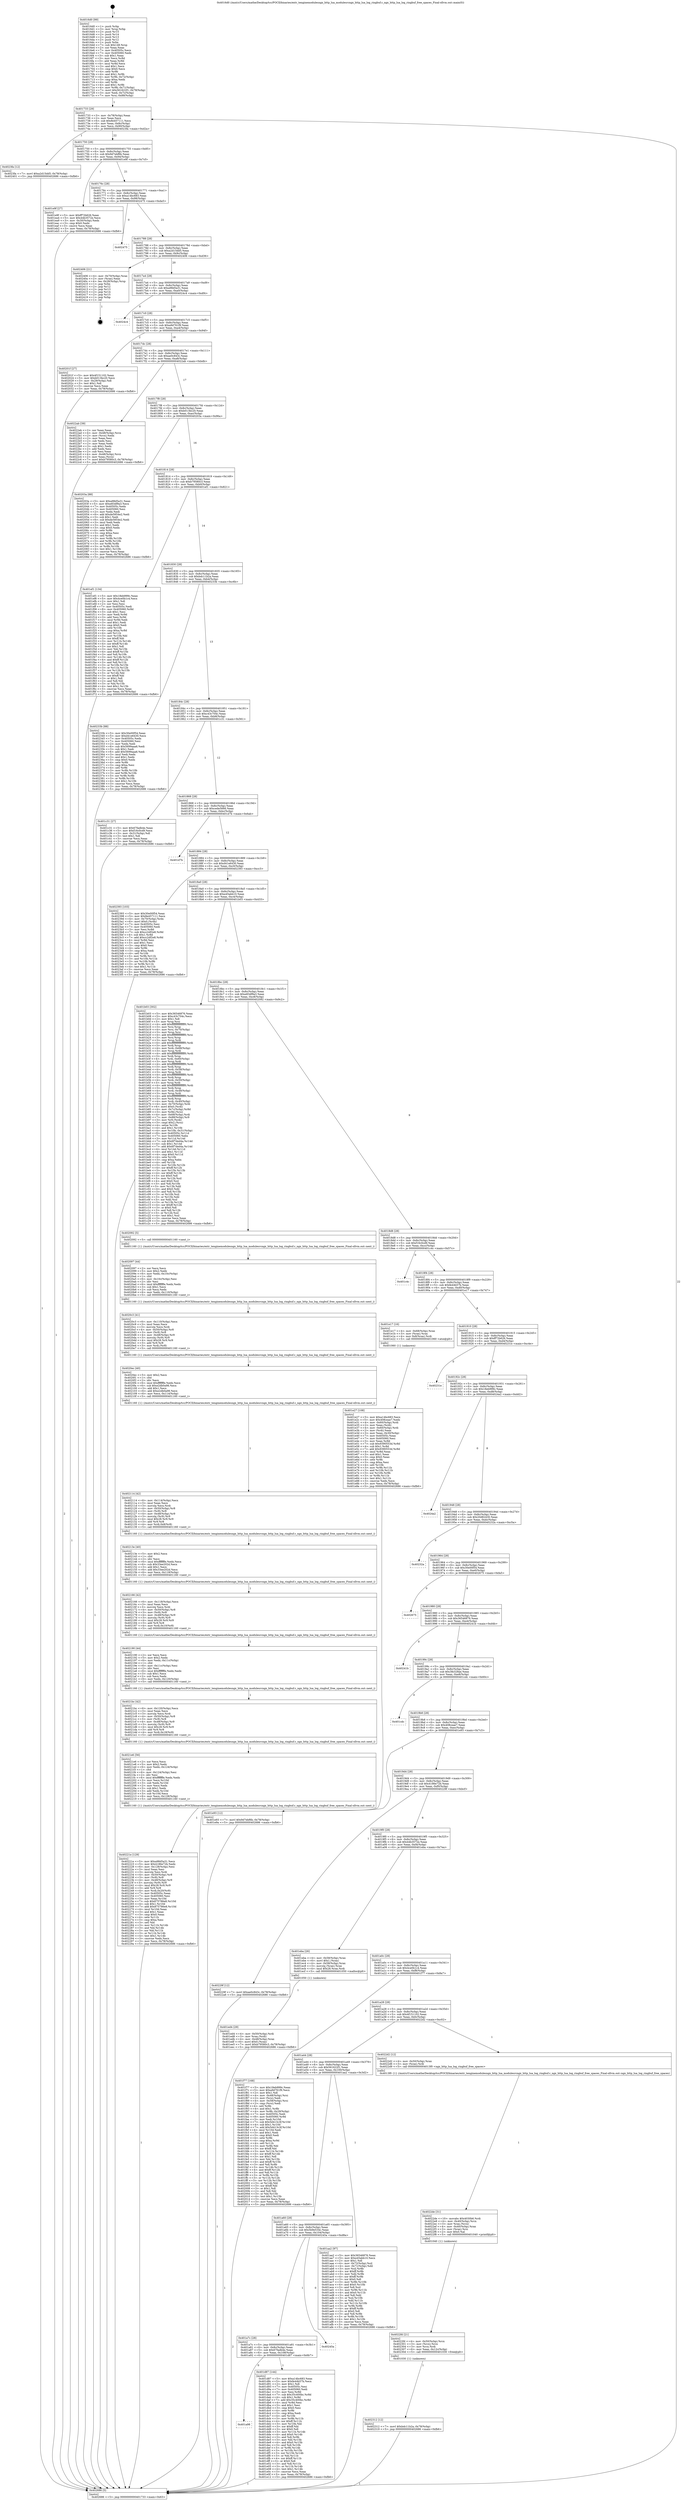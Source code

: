 digraph "0x4016d0" {
  label = "0x4016d0 (/mnt/c/Users/mathe/Desktop/tcc/POCII/binaries/extr_tenginemodulesngx_http_lua_modulesrcngx_http_lua_log_ringbuf.c_ngx_http_lua_log_ringbuf_free_spaces_Final-ollvm.out::main(0))"
  labelloc = "t"
  node[shape=record]

  Entry [label="",width=0.3,height=0.3,shape=circle,fillcolor=black,style=filled]
  "0x401733" [label="{
     0x401733 [29]\l
     | [instrs]\l
     &nbsp;&nbsp;0x401733 \<+3\>: mov -0x78(%rbp),%eax\l
     &nbsp;&nbsp;0x401736 \<+2\>: mov %eax,%ecx\l
     &nbsp;&nbsp;0x401738 \<+6\>: sub $0x8e457111,%ecx\l
     &nbsp;&nbsp;0x40173e \<+6\>: mov %eax,-0x8c(%rbp)\l
     &nbsp;&nbsp;0x401744 \<+6\>: mov %ecx,-0x90(%rbp)\l
     &nbsp;&nbsp;0x40174a \<+6\>: je 00000000004023fa \<main+0xd2a\>\l
  }"]
  "0x4023fa" [label="{
     0x4023fa [12]\l
     | [instrs]\l
     &nbsp;&nbsp;0x4023fa \<+7\>: movl $0xa2d15dd5,-0x78(%rbp)\l
     &nbsp;&nbsp;0x402401 \<+5\>: jmp 0000000000402686 \<main+0xfb6\>\l
  }"]
  "0x401750" [label="{
     0x401750 [28]\l
     | [instrs]\l
     &nbsp;&nbsp;0x401750 \<+5\>: jmp 0000000000401755 \<main+0x85\>\l
     &nbsp;&nbsp;0x401755 \<+6\>: mov -0x8c(%rbp),%eax\l
     &nbsp;&nbsp;0x40175b \<+5\>: sub $0x9d7ebf6b,%eax\l
     &nbsp;&nbsp;0x401760 \<+6\>: mov %eax,-0x94(%rbp)\l
     &nbsp;&nbsp;0x401766 \<+6\>: je 0000000000401e9f \<main+0x7cf\>\l
  }"]
  Exit [label="",width=0.3,height=0.3,shape=circle,fillcolor=black,style=filled,peripheries=2]
  "0x401e9f" [label="{
     0x401e9f [27]\l
     | [instrs]\l
     &nbsp;&nbsp;0x401e9f \<+5\>: mov $0xff72b626,%eax\l
     &nbsp;&nbsp;0x401ea4 \<+5\>: mov $0x44b3572e,%ecx\l
     &nbsp;&nbsp;0x401ea9 \<+3\>: mov -0x30(%rbp),%edx\l
     &nbsp;&nbsp;0x401eac \<+3\>: cmp $0x0,%edx\l
     &nbsp;&nbsp;0x401eaf \<+3\>: cmove %ecx,%eax\l
     &nbsp;&nbsp;0x401eb2 \<+3\>: mov %eax,-0x78(%rbp)\l
     &nbsp;&nbsp;0x401eb5 \<+5\>: jmp 0000000000402686 \<main+0xfb6\>\l
  }"]
  "0x40176c" [label="{
     0x40176c [28]\l
     | [instrs]\l
     &nbsp;&nbsp;0x40176c \<+5\>: jmp 0000000000401771 \<main+0xa1\>\l
     &nbsp;&nbsp;0x401771 \<+6\>: mov -0x8c(%rbp),%eax\l
     &nbsp;&nbsp;0x401777 \<+5\>: sub $0xa14bc683,%eax\l
     &nbsp;&nbsp;0x40177c \<+6\>: mov %eax,-0x98(%rbp)\l
     &nbsp;&nbsp;0x401782 \<+6\>: je 0000000000402475 \<main+0xda5\>\l
  }"]
  "0x402312" [label="{
     0x402312 [12]\l
     | [instrs]\l
     &nbsp;&nbsp;0x402312 \<+7\>: movl $0xbdc11b2a,-0x78(%rbp)\l
     &nbsp;&nbsp;0x402319 \<+5\>: jmp 0000000000402686 \<main+0xfb6\>\l
  }"]
  "0x402475" [label="{
     0x402475\l
  }", style=dashed]
  "0x401788" [label="{
     0x401788 [28]\l
     | [instrs]\l
     &nbsp;&nbsp;0x401788 \<+5\>: jmp 000000000040178d \<main+0xbd\>\l
     &nbsp;&nbsp;0x40178d \<+6\>: mov -0x8c(%rbp),%eax\l
     &nbsp;&nbsp;0x401793 \<+5\>: sub $0xa2d15dd5,%eax\l
     &nbsp;&nbsp;0x401798 \<+6\>: mov %eax,-0x9c(%rbp)\l
     &nbsp;&nbsp;0x40179e \<+6\>: je 0000000000402406 \<main+0xd36\>\l
  }"]
  "0x4022fd" [label="{
     0x4022fd [21]\l
     | [instrs]\l
     &nbsp;&nbsp;0x4022fd \<+4\>: mov -0x50(%rbp),%rcx\l
     &nbsp;&nbsp;0x402301 \<+3\>: mov (%rcx),%rcx\l
     &nbsp;&nbsp;0x402304 \<+3\>: mov %rcx,%rdi\l
     &nbsp;&nbsp;0x402307 \<+6\>: mov %eax,-0x12c(%rbp)\l
     &nbsp;&nbsp;0x40230d \<+5\>: call 0000000000401030 \<free@plt\>\l
     | [calls]\l
     &nbsp;&nbsp;0x401030 \{1\} (unknown)\l
  }"]
  "0x402406" [label="{
     0x402406 [21]\l
     | [instrs]\l
     &nbsp;&nbsp;0x402406 \<+4\>: mov -0x70(%rbp),%rax\l
     &nbsp;&nbsp;0x40240a \<+2\>: mov (%rax),%eax\l
     &nbsp;&nbsp;0x40240c \<+4\>: lea -0x28(%rbp),%rsp\l
     &nbsp;&nbsp;0x402410 \<+1\>: pop %rbx\l
     &nbsp;&nbsp;0x402411 \<+2\>: pop %r12\l
     &nbsp;&nbsp;0x402413 \<+2\>: pop %r13\l
     &nbsp;&nbsp;0x402415 \<+2\>: pop %r14\l
     &nbsp;&nbsp;0x402417 \<+2\>: pop %r15\l
     &nbsp;&nbsp;0x402419 \<+1\>: pop %rbp\l
     &nbsp;&nbsp;0x40241a \<+1\>: ret\l
  }"]
  "0x4017a4" [label="{
     0x4017a4 [28]\l
     | [instrs]\l
     &nbsp;&nbsp;0x4017a4 \<+5\>: jmp 00000000004017a9 \<main+0xd9\>\l
     &nbsp;&nbsp;0x4017a9 \<+6\>: mov -0x8c(%rbp),%eax\l
     &nbsp;&nbsp;0x4017af \<+5\>: sub $0xa98d5a31,%eax\l
     &nbsp;&nbsp;0x4017b4 \<+6\>: mov %eax,-0xa0(%rbp)\l
     &nbsp;&nbsp;0x4017ba \<+6\>: je 00000000004024c4 \<main+0xdf4\>\l
  }"]
  "0x4022de" [label="{
     0x4022de [31]\l
     | [instrs]\l
     &nbsp;&nbsp;0x4022de \<+10\>: movabs $0x4030b6,%rdi\l
     &nbsp;&nbsp;0x4022e8 \<+4\>: mov -0x40(%rbp),%rcx\l
     &nbsp;&nbsp;0x4022ec \<+3\>: mov %rax,(%rcx)\l
     &nbsp;&nbsp;0x4022ef \<+4\>: mov -0x40(%rbp),%rax\l
     &nbsp;&nbsp;0x4022f3 \<+3\>: mov (%rax),%rsi\l
     &nbsp;&nbsp;0x4022f6 \<+2\>: mov $0x0,%al\l
     &nbsp;&nbsp;0x4022f8 \<+5\>: call 0000000000401040 \<printf@plt\>\l
     | [calls]\l
     &nbsp;&nbsp;0x401040 \{1\} (unknown)\l
  }"]
  "0x4024c4" [label="{
     0x4024c4\l
  }", style=dashed]
  "0x4017c0" [label="{
     0x4017c0 [28]\l
     | [instrs]\l
     &nbsp;&nbsp;0x4017c0 \<+5\>: jmp 00000000004017c5 \<main+0xf5\>\l
     &nbsp;&nbsp;0x4017c5 \<+6\>: mov -0x8c(%rbp),%eax\l
     &nbsp;&nbsp;0x4017cb \<+5\>: sub $0xa9d761f9,%eax\l
     &nbsp;&nbsp;0x4017d0 \<+6\>: mov %eax,-0xa4(%rbp)\l
     &nbsp;&nbsp;0x4017d6 \<+6\>: je 000000000040201f \<main+0x94f\>\l
  }"]
  "0x40221e" [label="{
     0x40221e [129]\l
     | [instrs]\l
     &nbsp;&nbsp;0x40221e \<+5\>: mov $0xa98d5a31,%ecx\l
     &nbsp;&nbsp;0x402223 \<+5\>: mov $0x4186e72b,%edx\l
     &nbsp;&nbsp;0x402228 \<+6\>: mov -0x128(%rbp),%esi\l
     &nbsp;&nbsp;0x40222e \<+3\>: imul %eax,%esi\l
     &nbsp;&nbsp;0x402231 \<+3\>: movslq %esi,%rdi\l
     &nbsp;&nbsp;0x402234 \<+4\>: mov -0x50(%rbp),%r8\l
     &nbsp;&nbsp;0x402238 \<+3\>: mov (%r8),%r8\l
     &nbsp;&nbsp;0x40223b \<+4\>: mov -0x48(%rbp),%r9\l
     &nbsp;&nbsp;0x40223f \<+3\>: movslq (%r9),%r9\l
     &nbsp;&nbsp;0x402242 \<+4\>: imul $0x28,%r9,%r9\l
     &nbsp;&nbsp;0x402246 \<+3\>: add %r9,%r8\l
     &nbsp;&nbsp;0x402249 \<+4\>: mov %rdi,0x20(%r8)\l
     &nbsp;&nbsp;0x40224d \<+7\>: mov 0x40505c,%eax\l
     &nbsp;&nbsp;0x402254 \<+7\>: mov 0x405060,%esi\l
     &nbsp;&nbsp;0x40225b \<+3\>: mov %eax,%r10d\l
     &nbsp;&nbsp;0x40225e \<+7\>: sub $0x875786e8,%r10d\l
     &nbsp;&nbsp;0x402265 \<+4\>: sub $0x1,%r10d\l
     &nbsp;&nbsp;0x402269 \<+7\>: add $0x875786e8,%r10d\l
     &nbsp;&nbsp;0x402270 \<+4\>: imul %r10d,%eax\l
     &nbsp;&nbsp;0x402274 \<+3\>: and $0x1,%eax\l
     &nbsp;&nbsp;0x402277 \<+3\>: cmp $0x0,%eax\l
     &nbsp;&nbsp;0x40227a \<+4\>: sete %r11b\l
     &nbsp;&nbsp;0x40227e \<+3\>: cmp $0xa,%esi\l
     &nbsp;&nbsp;0x402281 \<+3\>: setl %bl\l
     &nbsp;&nbsp;0x402284 \<+3\>: mov %r11b,%r14b\l
     &nbsp;&nbsp;0x402287 \<+3\>: and %bl,%r14b\l
     &nbsp;&nbsp;0x40228a \<+3\>: xor %bl,%r11b\l
     &nbsp;&nbsp;0x40228d \<+3\>: or %r11b,%r14b\l
     &nbsp;&nbsp;0x402290 \<+4\>: test $0x1,%r14b\l
     &nbsp;&nbsp;0x402294 \<+3\>: cmovne %edx,%ecx\l
     &nbsp;&nbsp;0x402297 \<+3\>: mov %ecx,-0x78(%rbp)\l
     &nbsp;&nbsp;0x40229a \<+5\>: jmp 0000000000402686 \<main+0xfb6\>\l
  }"]
  "0x40201f" [label="{
     0x40201f [27]\l
     | [instrs]\l
     &nbsp;&nbsp;0x40201f \<+5\>: mov $0x4f151102,%eax\l
     &nbsp;&nbsp;0x402024 \<+5\>: mov $0xb013bc20,%ecx\l
     &nbsp;&nbsp;0x402029 \<+3\>: mov -0x29(%rbp),%dl\l
     &nbsp;&nbsp;0x40202c \<+3\>: test $0x1,%dl\l
     &nbsp;&nbsp;0x40202f \<+3\>: cmovne %ecx,%eax\l
     &nbsp;&nbsp;0x402032 \<+3\>: mov %eax,-0x78(%rbp)\l
     &nbsp;&nbsp;0x402035 \<+5\>: jmp 0000000000402686 \<main+0xfb6\>\l
  }"]
  "0x4017dc" [label="{
     0x4017dc [28]\l
     | [instrs]\l
     &nbsp;&nbsp;0x4017dc \<+5\>: jmp 00000000004017e1 \<main+0x111\>\l
     &nbsp;&nbsp;0x4017e1 \<+6\>: mov -0x8c(%rbp),%eax\l
     &nbsp;&nbsp;0x4017e7 \<+5\>: sub $0xae0c843c,%eax\l
     &nbsp;&nbsp;0x4017ec \<+6\>: mov %eax,-0xa8(%rbp)\l
     &nbsp;&nbsp;0x4017f2 \<+6\>: je 00000000004022ab \<main+0xbdb\>\l
  }"]
  "0x4021e6" [label="{
     0x4021e6 [56]\l
     | [instrs]\l
     &nbsp;&nbsp;0x4021e6 \<+2\>: xor %ecx,%ecx\l
     &nbsp;&nbsp;0x4021e8 \<+5\>: mov $0x2,%edx\l
     &nbsp;&nbsp;0x4021ed \<+6\>: mov %edx,-0x124(%rbp)\l
     &nbsp;&nbsp;0x4021f3 \<+1\>: cltd\l
     &nbsp;&nbsp;0x4021f4 \<+6\>: mov -0x124(%rbp),%esi\l
     &nbsp;&nbsp;0x4021fa \<+2\>: idiv %esi\l
     &nbsp;&nbsp;0x4021fc \<+6\>: imul $0xfffffffe,%edx,%edx\l
     &nbsp;&nbsp;0x402202 \<+3\>: mov %ecx,%r10d\l
     &nbsp;&nbsp;0x402205 \<+3\>: sub %edx,%r10d\l
     &nbsp;&nbsp;0x402208 \<+2\>: mov %ecx,%edx\l
     &nbsp;&nbsp;0x40220a \<+3\>: sub $0x1,%edx\l
     &nbsp;&nbsp;0x40220d \<+3\>: add %edx,%r10d\l
     &nbsp;&nbsp;0x402210 \<+3\>: sub %r10d,%ecx\l
     &nbsp;&nbsp;0x402213 \<+6\>: mov %ecx,-0x128(%rbp)\l
     &nbsp;&nbsp;0x402219 \<+5\>: call 0000000000401160 \<next_i\>\l
     | [calls]\l
     &nbsp;&nbsp;0x401160 \{1\} (/mnt/c/Users/mathe/Desktop/tcc/POCII/binaries/extr_tenginemodulesngx_http_lua_modulesrcngx_http_lua_log_ringbuf.c_ngx_http_lua_log_ringbuf_free_spaces_Final-ollvm.out::next_i)\l
  }"]
  "0x4022ab" [label="{
     0x4022ab [39]\l
     | [instrs]\l
     &nbsp;&nbsp;0x4022ab \<+2\>: xor %eax,%eax\l
     &nbsp;&nbsp;0x4022ad \<+4\>: mov -0x48(%rbp),%rcx\l
     &nbsp;&nbsp;0x4022b1 \<+2\>: mov (%rcx),%edx\l
     &nbsp;&nbsp;0x4022b3 \<+2\>: mov %eax,%esi\l
     &nbsp;&nbsp;0x4022b5 \<+2\>: sub %edx,%esi\l
     &nbsp;&nbsp;0x4022b7 \<+2\>: mov %eax,%edx\l
     &nbsp;&nbsp;0x4022b9 \<+3\>: sub $0x1,%edx\l
     &nbsp;&nbsp;0x4022bc \<+2\>: add %edx,%esi\l
     &nbsp;&nbsp;0x4022be \<+2\>: sub %esi,%eax\l
     &nbsp;&nbsp;0x4022c0 \<+4\>: mov -0x48(%rbp),%rcx\l
     &nbsp;&nbsp;0x4022c4 \<+2\>: mov %eax,(%rcx)\l
     &nbsp;&nbsp;0x4022c6 \<+7\>: movl $0xb79580c3,-0x78(%rbp)\l
     &nbsp;&nbsp;0x4022cd \<+5\>: jmp 0000000000402686 \<main+0xfb6\>\l
  }"]
  "0x4017f8" [label="{
     0x4017f8 [28]\l
     | [instrs]\l
     &nbsp;&nbsp;0x4017f8 \<+5\>: jmp 00000000004017fd \<main+0x12d\>\l
     &nbsp;&nbsp;0x4017fd \<+6\>: mov -0x8c(%rbp),%eax\l
     &nbsp;&nbsp;0x401803 \<+5\>: sub $0xb013bc20,%eax\l
     &nbsp;&nbsp;0x401808 \<+6\>: mov %eax,-0xac(%rbp)\l
     &nbsp;&nbsp;0x40180e \<+6\>: je 000000000040203a \<main+0x96a\>\l
  }"]
  "0x4021bc" [label="{
     0x4021bc [42]\l
     | [instrs]\l
     &nbsp;&nbsp;0x4021bc \<+6\>: mov -0x120(%rbp),%ecx\l
     &nbsp;&nbsp;0x4021c2 \<+3\>: imul %eax,%ecx\l
     &nbsp;&nbsp;0x4021c5 \<+3\>: movslq %ecx,%rdi\l
     &nbsp;&nbsp;0x4021c8 \<+4\>: mov -0x50(%rbp),%r8\l
     &nbsp;&nbsp;0x4021cc \<+3\>: mov (%r8),%r8\l
     &nbsp;&nbsp;0x4021cf \<+4\>: mov -0x48(%rbp),%r9\l
     &nbsp;&nbsp;0x4021d3 \<+3\>: movslq (%r9),%r9\l
     &nbsp;&nbsp;0x4021d6 \<+4\>: imul $0x28,%r9,%r9\l
     &nbsp;&nbsp;0x4021da \<+3\>: add %r9,%r8\l
     &nbsp;&nbsp;0x4021dd \<+4\>: mov %rdi,0x18(%r8)\l
     &nbsp;&nbsp;0x4021e1 \<+5\>: call 0000000000401160 \<next_i\>\l
     | [calls]\l
     &nbsp;&nbsp;0x401160 \{1\} (/mnt/c/Users/mathe/Desktop/tcc/POCII/binaries/extr_tenginemodulesngx_http_lua_modulesrcngx_http_lua_log_ringbuf.c_ngx_http_lua_log_ringbuf_free_spaces_Final-ollvm.out::next_i)\l
  }"]
  "0x40203a" [label="{
     0x40203a [88]\l
     | [instrs]\l
     &nbsp;&nbsp;0x40203a \<+5\>: mov $0xa98d5a31,%eax\l
     &nbsp;&nbsp;0x40203f \<+5\>: mov $0xe83df9a3,%ecx\l
     &nbsp;&nbsp;0x402044 \<+7\>: mov 0x40505c,%edx\l
     &nbsp;&nbsp;0x40204b \<+7\>: mov 0x405060,%esi\l
     &nbsp;&nbsp;0x402052 \<+2\>: mov %edx,%edi\l
     &nbsp;&nbsp;0x402054 \<+6\>: add $0xde5854e2,%edi\l
     &nbsp;&nbsp;0x40205a \<+3\>: sub $0x1,%edi\l
     &nbsp;&nbsp;0x40205d \<+6\>: sub $0xde5854e2,%edi\l
     &nbsp;&nbsp;0x402063 \<+3\>: imul %edi,%edx\l
     &nbsp;&nbsp;0x402066 \<+3\>: and $0x1,%edx\l
     &nbsp;&nbsp;0x402069 \<+3\>: cmp $0x0,%edx\l
     &nbsp;&nbsp;0x40206c \<+4\>: sete %r8b\l
     &nbsp;&nbsp;0x402070 \<+3\>: cmp $0xa,%esi\l
     &nbsp;&nbsp;0x402073 \<+4\>: setl %r9b\l
     &nbsp;&nbsp;0x402077 \<+3\>: mov %r8b,%r10b\l
     &nbsp;&nbsp;0x40207a \<+3\>: and %r9b,%r10b\l
     &nbsp;&nbsp;0x40207d \<+3\>: xor %r9b,%r8b\l
     &nbsp;&nbsp;0x402080 \<+3\>: or %r8b,%r10b\l
     &nbsp;&nbsp;0x402083 \<+4\>: test $0x1,%r10b\l
     &nbsp;&nbsp;0x402087 \<+3\>: cmovne %ecx,%eax\l
     &nbsp;&nbsp;0x40208a \<+3\>: mov %eax,-0x78(%rbp)\l
     &nbsp;&nbsp;0x40208d \<+5\>: jmp 0000000000402686 \<main+0xfb6\>\l
  }"]
  "0x401814" [label="{
     0x401814 [28]\l
     | [instrs]\l
     &nbsp;&nbsp;0x401814 \<+5\>: jmp 0000000000401819 \<main+0x149\>\l
     &nbsp;&nbsp;0x401819 \<+6\>: mov -0x8c(%rbp),%eax\l
     &nbsp;&nbsp;0x40181f \<+5\>: sub $0xb79580c3,%eax\l
     &nbsp;&nbsp;0x401824 \<+6\>: mov %eax,-0xb0(%rbp)\l
     &nbsp;&nbsp;0x40182a \<+6\>: je 0000000000401ef1 \<main+0x821\>\l
  }"]
  "0x402190" [label="{
     0x402190 [44]\l
     | [instrs]\l
     &nbsp;&nbsp;0x402190 \<+2\>: xor %ecx,%ecx\l
     &nbsp;&nbsp;0x402192 \<+5\>: mov $0x2,%edx\l
     &nbsp;&nbsp;0x402197 \<+6\>: mov %edx,-0x11c(%rbp)\l
     &nbsp;&nbsp;0x40219d \<+1\>: cltd\l
     &nbsp;&nbsp;0x40219e \<+6\>: mov -0x11c(%rbp),%esi\l
     &nbsp;&nbsp;0x4021a4 \<+2\>: idiv %esi\l
     &nbsp;&nbsp;0x4021a6 \<+6\>: imul $0xfffffffe,%edx,%edx\l
     &nbsp;&nbsp;0x4021ac \<+3\>: sub $0x1,%ecx\l
     &nbsp;&nbsp;0x4021af \<+2\>: sub %ecx,%edx\l
     &nbsp;&nbsp;0x4021b1 \<+6\>: mov %edx,-0x120(%rbp)\l
     &nbsp;&nbsp;0x4021b7 \<+5\>: call 0000000000401160 \<next_i\>\l
     | [calls]\l
     &nbsp;&nbsp;0x401160 \{1\} (/mnt/c/Users/mathe/Desktop/tcc/POCII/binaries/extr_tenginemodulesngx_http_lua_modulesrcngx_http_lua_log_ringbuf.c_ngx_http_lua_log_ringbuf_free_spaces_Final-ollvm.out::next_i)\l
  }"]
  "0x401ef1" [label="{
     0x401ef1 [134]\l
     | [instrs]\l
     &nbsp;&nbsp;0x401ef1 \<+5\>: mov $0x18eb999c,%eax\l
     &nbsp;&nbsp;0x401ef6 \<+5\>: mov $0x4ce0b1c4,%ecx\l
     &nbsp;&nbsp;0x401efb \<+2\>: mov $0x1,%dl\l
     &nbsp;&nbsp;0x401efd \<+2\>: xor %esi,%esi\l
     &nbsp;&nbsp;0x401eff \<+7\>: mov 0x40505c,%edi\l
     &nbsp;&nbsp;0x401f06 \<+8\>: mov 0x405060,%r8d\l
     &nbsp;&nbsp;0x401f0e \<+3\>: sub $0x1,%esi\l
     &nbsp;&nbsp;0x401f11 \<+3\>: mov %edi,%r9d\l
     &nbsp;&nbsp;0x401f14 \<+3\>: add %esi,%r9d\l
     &nbsp;&nbsp;0x401f17 \<+4\>: imul %r9d,%edi\l
     &nbsp;&nbsp;0x401f1b \<+3\>: and $0x1,%edi\l
     &nbsp;&nbsp;0x401f1e \<+3\>: cmp $0x0,%edi\l
     &nbsp;&nbsp;0x401f21 \<+4\>: sete %r10b\l
     &nbsp;&nbsp;0x401f25 \<+4\>: cmp $0xa,%r8d\l
     &nbsp;&nbsp;0x401f29 \<+4\>: setl %r11b\l
     &nbsp;&nbsp;0x401f2d \<+3\>: mov %r10b,%bl\l
     &nbsp;&nbsp;0x401f30 \<+3\>: xor $0xff,%bl\l
     &nbsp;&nbsp;0x401f33 \<+3\>: mov %r11b,%r14b\l
     &nbsp;&nbsp;0x401f36 \<+4\>: xor $0xff,%r14b\l
     &nbsp;&nbsp;0x401f3a \<+3\>: xor $0x1,%dl\l
     &nbsp;&nbsp;0x401f3d \<+3\>: mov %bl,%r15b\l
     &nbsp;&nbsp;0x401f40 \<+4\>: and $0xff,%r15b\l
     &nbsp;&nbsp;0x401f44 \<+3\>: and %dl,%r10b\l
     &nbsp;&nbsp;0x401f47 \<+3\>: mov %r14b,%r12b\l
     &nbsp;&nbsp;0x401f4a \<+4\>: and $0xff,%r12b\l
     &nbsp;&nbsp;0x401f4e \<+3\>: and %dl,%r11b\l
     &nbsp;&nbsp;0x401f51 \<+3\>: or %r10b,%r15b\l
     &nbsp;&nbsp;0x401f54 \<+3\>: or %r11b,%r12b\l
     &nbsp;&nbsp;0x401f57 \<+3\>: xor %r12b,%r15b\l
     &nbsp;&nbsp;0x401f5a \<+3\>: or %r14b,%bl\l
     &nbsp;&nbsp;0x401f5d \<+3\>: xor $0xff,%bl\l
     &nbsp;&nbsp;0x401f60 \<+3\>: or $0x1,%dl\l
     &nbsp;&nbsp;0x401f63 \<+2\>: and %dl,%bl\l
     &nbsp;&nbsp;0x401f65 \<+3\>: or %bl,%r15b\l
     &nbsp;&nbsp;0x401f68 \<+4\>: test $0x1,%r15b\l
     &nbsp;&nbsp;0x401f6c \<+3\>: cmovne %ecx,%eax\l
     &nbsp;&nbsp;0x401f6f \<+3\>: mov %eax,-0x78(%rbp)\l
     &nbsp;&nbsp;0x401f72 \<+5\>: jmp 0000000000402686 \<main+0xfb6\>\l
  }"]
  "0x401830" [label="{
     0x401830 [28]\l
     | [instrs]\l
     &nbsp;&nbsp;0x401830 \<+5\>: jmp 0000000000401835 \<main+0x165\>\l
     &nbsp;&nbsp;0x401835 \<+6\>: mov -0x8c(%rbp),%eax\l
     &nbsp;&nbsp;0x40183b \<+5\>: sub $0xbdc11b2a,%eax\l
     &nbsp;&nbsp;0x401840 \<+6\>: mov %eax,-0xb4(%rbp)\l
     &nbsp;&nbsp;0x401846 \<+6\>: je 000000000040233b \<main+0xc6b\>\l
  }"]
  "0x402166" [label="{
     0x402166 [42]\l
     | [instrs]\l
     &nbsp;&nbsp;0x402166 \<+6\>: mov -0x118(%rbp),%ecx\l
     &nbsp;&nbsp;0x40216c \<+3\>: imul %eax,%ecx\l
     &nbsp;&nbsp;0x40216f \<+3\>: movslq %ecx,%rdi\l
     &nbsp;&nbsp;0x402172 \<+4\>: mov -0x50(%rbp),%r8\l
     &nbsp;&nbsp;0x402176 \<+3\>: mov (%r8),%r8\l
     &nbsp;&nbsp;0x402179 \<+4\>: mov -0x48(%rbp),%r9\l
     &nbsp;&nbsp;0x40217d \<+3\>: movslq (%r9),%r9\l
     &nbsp;&nbsp;0x402180 \<+4\>: imul $0x28,%r9,%r9\l
     &nbsp;&nbsp;0x402184 \<+3\>: add %r9,%r8\l
     &nbsp;&nbsp;0x402187 \<+4\>: mov %rdi,0x10(%r8)\l
     &nbsp;&nbsp;0x40218b \<+5\>: call 0000000000401160 \<next_i\>\l
     | [calls]\l
     &nbsp;&nbsp;0x401160 \{1\} (/mnt/c/Users/mathe/Desktop/tcc/POCII/binaries/extr_tenginemodulesngx_http_lua_modulesrcngx_http_lua_log_ringbuf.c_ngx_http_lua_log_ringbuf_free_spaces_Final-ollvm.out::next_i)\l
  }"]
  "0x40233b" [label="{
     0x40233b [88]\l
     | [instrs]\l
     &nbsp;&nbsp;0x40233b \<+5\>: mov $0x30e00f54,%eax\l
     &nbsp;&nbsp;0x402340 \<+5\>: mov $0xd41e6430,%ecx\l
     &nbsp;&nbsp;0x402345 \<+7\>: mov 0x40505c,%edx\l
     &nbsp;&nbsp;0x40234c \<+7\>: mov 0x405060,%esi\l
     &nbsp;&nbsp;0x402353 \<+2\>: mov %edx,%edi\l
     &nbsp;&nbsp;0x402355 \<+6\>: sub $0x5699aaa6,%edi\l
     &nbsp;&nbsp;0x40235b \<+3\>: sub $0x1,%edi\l
     &nbsp;&nbsp;0x40235e \<+6\>: add $0x5699aaa6,%edi\l
     &nbsp;&nbsp;0x402364 \<+3\>: imul %edi,%edx\l
     &nbsp;&nbsp;0x402367 \<+3\>: and $0x1,%edx\l
     &nbsp;&nbsp;0x40236a \<+3\>: cmp $0x0,%edx\l
     &nbsp;&nbsp;0x40236d \<+4\>: sete %r8b\l
     &nbsp;&nbsp;0x402371 \<+3\>: cmp $0xa,%esi\l
     &nbsp;&nbsp;0x402374 \<+4\>: setl %r9b\l
     &nbsp;&nbsp;0x402378 \<+3\>: mov %r8b,%r10b\l
     &nbsp;&nbsp;0x40237b \<+3\>: and %r9b,%r10b\l
     &nbsp;&nbsp;0x40237e \<+3\>: xor %r9b,%r8b\l
     &nbsp;&nbsp;0x402381 \<+3\>: or %r8b,%r10b\l
     &nbsp;&nbsp;0x402384 \<+4\>: test $0x1,%r10b\l
     &nbsp;&nbsp;0x402388 \<+3\>: cmovne %ecx,%eax\l
     &nbsp;&nbsp;0x40238b \<+3\>: mov %eax,-0x78(%rbp)\l
     &nbsp;&nbsp;0x40238e \<+5\>: jmp 0000000000402686 \<main+0xfb6\>\l
  }"]
  "0x40184c" [label="{
     0x40184c [28]\l
     | [instrs]\l
     &nbsp;&nbsp;0x40184c \<+5\>: jmp 0000000000401851 \<main+0x181\>\l
     &nbsp;&nbsp;0x401851 \<+6\>: mov -0x8c(%rbp),%eax\l
     &nbsp;&nbsp;0x401857 \<+5\>: sub $0xc43c704c,%eax\l
     &nbsp;&nbsp;0x40185c \<+6\>: mov %eax,-0xb8(%rbp)\l
     &nbsp;&nbsp;0x401862 \<+6\>: je 0000000000401c31 \<main+0x561\>\l
  }"]
  "0x40213e" [label="{
     0x40213e [40]\l
     | [instrs]\l
     &nbsp;&nbsp;0x40213e \<+5\>: mov $0x2,%ecx\l
     &nbsp;&nbsp;0x402143 \<+1\>: cltd\l
     &nbsp;&nbsp;0x402144 \<+2\>: idiv %ecx\l
     &nbsp;&nbsp;0x402146 \<+6\>: imul $0xfffffffe,%edx,%ecx\l
     &nbsp;&nbsp;0x40214c \<+6\>: sub $0x33ee202d,%ecx\l
     &nbsp;&nbsp;0x402152 \<+3\>: add $0x1,%ecx\l
     &nbsp;&nbsp;0x402155 \<+6\>: add $0x33ee202d,%ecx\l
     &nbsp;&nbsp;0x40215b \<+6\>: mov %ecx,-0x118(%rbp)\l
     &nbsp;&nbsp;0x402161 \<+5\>: call 0000000000401160 \<next_i\>\l
     | [calls]\l
     &nbsp;&nbsp;0x401160 \{1\} (/mnt/c/Users/mathe/Desktop/tcc/POCII/binaries/extr_tenginemodulesngx_http_lua_modulesrcngx_http_lua_log_ringbuf.c_ngx_http_lua_log_ringbuf_free_spaces_Final-ollvm.out::next_i)\l
  }"]
  "0x401c31" [label="{
     0x401c31 [27]\l
     | [instrs]\l
     &nbsp;&nbsp;0x401c31 \<+5\>: mov $0x67fadb4e,%eax\l
     &nbsp;&nbsp;0x401c36 \<+5\>: mov $0xf16c0cd9,%ecx\l
     &nbsp;&nbsp;0x401c3b \<+3\>: mov -0x31(%rbp),%dl\l
     &nbsp;&nbsp;0x401c3e \<+3\>: test $0x1,%dl\l
     &nbsp;&nbsp;0x401c41 \<+3\>: cmovne %ecx,%eax\l
     &nbsp;&nbsp;0x401c44 \<+3\>: mov %eax,-0x78(%rbp)\l
     &nbsp;&nbsp;0x401c47 \<+5\>: jmp 0000000000402686 \<main+0xfb6\>\l
  }"]
  "0x401868" [label="{
     0x401868 [28]\l
     | [instrs]\l
     &nbsp;&nbsp;0x401868 \<+5\>: jmp 000000000040186d \<main+0x19d\>\l
     &nbsp;&nbsp;0x40186d \<+6\>: mov -0x8c(%rbp),%eax\l
     &nbsp;&nbsp;0x401873 \<+5\>: sub $0xcede5666,%eax\l
     &nbsp;&nbsp;0x401878 \<+6\>: mov %eax,-0xbc(%rbp)\l
     &nbsp;&nbsp;0x40187e \<+6\>: je 0000000000401d7b \<main+0x6ab\>\l
  }"]
  "0x402114" [label="{
     0x402114 [42]\l
     | [instrs]\l
     &nbsp;&nbsp;0x402114 \<+6\>: mov -0x114(%rbp),%ecx\l
     &nbsp;&nbsp;0x40211a \<+3\>: imul %eax,%ecx\l
     &nbsp;&nbsp;0x40211d \<+3\>: movslq %ecx,%rdi\l
     &nbsp;&nbsp;0x402120 \<+4\>: mov -0x50(%rbp),%r8\l
     &nbsp;&nbsp;0x402124 \<+3\>: mov (%r8),%r8\l
     &nbsp;&nbsp;0x402127 \<+4\>: mov -0x48(%rbp),%r9\l
     &nbsp;&nbsp;0x40212b \<+3\>: movslq (%r9),%r9\l
     &nbsp;&nbsp;0x40212e \<+4\>: imul $0x28,%r9,%r9\l
     &nbsp;&nbsp;0x402132 \<+3\>: add %r9,%r8\l
     &nbsp;&nbsp;0x402135 \<+4\>: mov %rdi,0x8(%r8)\l
     &nbsp;&nbsp;0x402139 \<+5\>: call 0000000000401160 \<next_i\>\l
     | [calls]\l
     &nbsp;&nbsp;0x401160 \{1\} (/mnt/c/Users/mathe/Desktop/tcc/POCII/binaries/extr_tenginemodulesngx_http_lua_modulesrcngx_http_lua_log_ringbuf.c_ngx_http_lua_log_ringbuf_free_spaces_Final-ollvm.out::next_i)\l
  }"]
  "0x401d7b" [label="{
     0x401d7b\l
  }", style=dashed]
  "0x401884" [label="{
     0x401884 [28]\l
     | [instrs]\l
     &nbsp;&nbsp;0x401884 \<+5\>: jmp 0000000000401889 \<main+0x1b9\>\l
     &nbsp;&nbsp;0x401889 \<+6\>: mov -0x8c(%rbp),%eax\l
     &nbsp;&nbsp;0x40188f \<+5\>: sub $0xd41e6430,%eax\l
     &nbsp;&nbsp;0x401894 \<+6\>: mov %eax,-0xc0(%rbp)\l
     &nbsp;&nbsp;0x40189a \<+6\>: je 0000000000402393 \<main+0xcc3\>\l
  }"]
  "0x4020ec" [label="{
     0x4020ec [40]\l
     | [instrs]\l
     &nbsp;&nbsp;0x4020ec \<+5\>: mov $0x2,%ecx\l
     &nbsp;&nbsp;0x4020f1 \<+1\>: cltd\l
     &nbsp;&nbsp;0x4020f2 \<+2\>: idiv %ecx\l
     &nbsp;&nbsp;0x4020f4 \<+6\>: imul $0xfffffffe,%edx,%ecx\l
     &nbsp;&nbsp;0x4020fa \<+6\>: sub $0xe2db0a98,%ecx\l
     &nbsp;&nbsp;0x402100 \<+3\>: add $0x1,%ecx\l
     &nbsp;&nbsp;0x402103 \<+6\>: add $0xe2db0a98,%ecx\l
     &nbsp;&nbsp;0x402109 \<+6\>: mov %ecx,-0x114(%rbp)\l
     &nbsp;&nbsp;0x40210f \<+5\>: call 0000000000401160 \<next_i\>\l
     | [calls]\l
     &nbsp;&nbsp;0x401160 \{1\} (/mnt/c/Users/mathe/Desktop/tcc/POCII/binaries/extr_tenginemodulesngx_http_lua_modulesrcngx_http_lua_log_ringbuf.c_ngx_http_lua_log_ringbuf_free_spaces_Final-ollvm.out::next_i)\l
  }"]
  "0x402393" [label="{
     0x402393 [103]\l
     | [instrs]\l
     &nbsp;&nbsp;0x402393 \<+5\>: mov $0x30e00f54,%eax\l
     &nbsp;&nbsp;0x402398 \<+5\>: mov $0x8e457111,%ecx\l
     &nbsp;&nbsp;0x40239d \<+4\>: mov -0x70(%rbp),%rdx\l
     &nbsp;&nbsp;0x4023a1 \<+6\>: movl $0x0,(%rdx)\l
     &nbsp;&nbsp;0x4023a7 \<+7\>: mov 0x40505c,%esi\l
     &nbsp;&nbsp;0x4023ae \<+7\>: mov 0x405060,%edi\l
     &nbsp;&nbsp;0x4023b5 \<+3\>: mov %esi,%r8d\l
     &nbsp;&nbsp;0x4023b8 \<+7\>: sub $0xcc2df2e8,%r8d\l
     &nbsp;&nbsp;0x4023bf \<+4\>: sub $0x1,%r8d\l
     &nbsp;&nbsp;0x4023c3 \<+7\>: add $0xcc2df2e8,%r8d\l
     &nbsp;&nbsp;0x4023ca \<+4\>: imul %r8d,%esi\l
     &nbsp;&nbsp;0x4023ce \<+3\>: and $0x1,%esi\l
     &nbsp;&nbsp;0x4023d1 \<+3\>: cmp $0x0,%esi\l
     &nbsp;&nbsp;0x4023d4 \<+4\>: sete %r9b\l
     &nbsp;&nbsp;0x4023d8 \<+3\>: cmp $0xa,%edi\l
     &nbsp;&nbsp;0x4023db \<+4\>: setl %r10b\l
     &nbsp;&nbsp;0x4023df \<+3\>: mov %r9b,%r11b\l
     &nbsp;&nbsp;0x4023e2 \<+3\>: and %r10b,%r11b\l
     &nbsp;&nbsp;0x4023e5 \<+3\>: xor %r10b,%r9b\l
     &nbsp;&nbsp;0x4023e8 \<+3\>: or %r9b,%r11b\l
     &nbsp;&nbsp;0x4023eb \<+4\>: test $0x1,%r11b\l
     &nbsp;&nbsp;0x4023ef \<+3\>: cmovne %ecx,%eax\l
     &nbsp;&nbsp;0x4023f2 \<+3\>: mov %eax,-0x78(%rbp)\l
     &nbsp;&nbsp;0x4023f5 \<+5\>: jmp 0000000000402686 \<main+0xfb6\>\l
  }"]
  "0x4018a0" [label="{
     0x4018a0 [28]\l
     | [instrs]\l
     &nbsp;&nbsp;0x4018a0 \<+5\>: jmp 00000000004018a5 \<main+0x1d5\>\l
     &nbsp;&nbsp;0x4018a5 \<+6\>: mov -0x8c(%rbp),%eax\l
     &nbsp;&nbsp;0x4018ab \<+5\>: sub $0xe45abb10,%eax\l
     &nbsp;&nbsp;0x4018b0 \<+6\>: mov %eax,-0xc4(%rbp)\l
     &nbsp;&nbsp;0x4018b6 \<+6\>: je 0000000000401b03 \<main+0x433\>\l
  }"]
  "0x4020c3" [label="{
     0x4020c3 [41]\l
     | [instrs]\l
     &nbsp;&nbsp;0x4020c3 \<+6\>: mov -0x110(%rbp),%ecx\l
     &nbsp;&nbsp;0x4020c9 \<+3\>: imul %eax,%ecx\l
     &nbsp;&nbsp;0x4020cc \<+3\>: movslq %ecx,%rdi\l
     &nbsp;&nbsp;0x4020cf \<+4\>: mov -0x50(%rbp),%r8\l
     &nbsp;&nbsp;0x4020d3 \<+3\>: mov (%r8),%r8\l
     &nbsp;&nbsp;0x4020d6 \<+4\>: mov -0x48(%rbp),%r9\l
     &nbsp;&nbsp;0x4020da \<+3\>: movslq (%r9),%r9\l
     &nbsp;&nbsp;0x4020dd \<+4\>: imul $0x28,%r9,%r9\l
     &nbsp;&nbsp;0x4020e1 \<+3\>: add %r9,%r8\l
     &nbsp;&nbsp;0x4020e4 \<+3\>: mov %rdi,(%r8)\l
     &nbsp;&nbsp;0x4020e7 \<+5\>: call 0000000000401160 \<next_i\>\l
     | [calls]\l
     &nbsp;&nbsp;0x401160 \{1\} (/mnt/c/Users/mathe/Desktop/tcc/POCII/binaries/extr_tenginemodulesngx_http_lua_modulesrcngx_http_lua_log_ringbuf.c_ngx_http_lua_log_ringbuf_free_spaces_Final-ollvm.out::next_i)\l
  }"]
  "0x401b03" [label="{
     0x401b03 [302]\l
     | [instrs]\l
     &nbsp;&nbsp;0x401b03 \<+5\>: mov $0x36546876,%eax\l
     &nbsp;&nbsp;0x401b08 \<+5\>: mov $0xc43c704c,%ecx\l
     &nbsp;&nbsp;0x401b0d \<+2\>: mov $0x1,%dl\l
     &nbsp;&nbsp;0x401b0f \<+3\>: mov %rsp,%rsi\l
     &nbsp;&nbsp;0x401b12 \<+4\>: add $0xfffffffffffffff0,%rsi\l
     &nbsp;&nbsp;0x401b16 \<+3\>: mov %rsi,%rsp\l
     &nbsp;&nbsp;0x401b19 \<+4\>: mov %rsi,-0x70(%rbp)\l
     &nbsp;&nbsp;0x401b1d \<+3\>: mov %rsp,%rsi\l
     &nbsp;&nbsp;0x401b20 \<+4\>: add $0xfffffffffffffff0,%rsi\l
     &nbsp;&nbsp;0x401b24 \<+3\>: mov %rsi,%rsp\l
     &nbsp;&nbsp;0x401b27 \<+3\>: mov %rsp,%rdi\l
     &nbsp;&nbsp;0x401b2a \<+4\>: add $0xfffffffffffffff0,%rdi\l
     &nbsp;&nbsp;0x401b2e \<+3\>: mov %rdi,%rsp\l
     &nbsp;&nbsp;0x401b31 \<+4\>: mov %rdi,-0x68(%rbp)\l
     &nbsp;&nbsp;0x401b35 \<+3\>: mov %rsp,%rdi\l
     &nbsp;&nbsp;0x401b38 \<+4\>: add $0xfffffffffffffff0,%rdi\l
     &nbsp;&nbsp;0x401b3c \<+3\>: mov %rdi,%rsp\l
     &nbsp;&nbsp;0x401b3f \<+4\>: mov %rdi,-0x60(%rbp)\l
     &nbsp;&nbsp;0x401b43 \<+3\>: mov %rsp,%rdi\l
     &nbsp;&nbsp;0x401b46 \<+4\>: add $0xfffffffffffffff0,%rdi\l
     &nbsp;&nbsp;0x401b4a \<+3\>: mov %rdi,%rsp\l
     &nbsp;&nbsp;0x401b4d \<+4\>: mov %rdi,-0x58(%rbp)\l
     &nbsp;&nbsp;0x401b51 \<+3\>: mov %rsp,%rdi\l
     &nbsp;&nbsp;0x401b54 \<+4\>: add $0xfffffffffffffff0,%rdi\l
     &nbsp;&nbsp;0x401b58 \<+3\>: mov %rdi,%rsp\l
     &nbsp;&nbsp;0x401b5b \<+4\>: mov %rdi,-0x50(%rbp)\l
     &nbsp;&nbsp;0x401b5f \<+3\>: mov %rsp,%rdi\l
     &nbsp;&nbsp;0x401b62 \<+4\>: add $0xfffffffffffffff0,%rdi\l
     &nbsp;&nbsp;0x401b66 \<+3\>: mov %rdi,%rsp\l
     &nbsp;&nbsp;0x401b69 \<+4\>: mov %rdi,-0x48(%rbp)\l
     &nbsp;&nbsp;0x401b6d \<+3\>: mov %rsp,%rdi\l
     &nbsp;&nbsp;0x401b70 \<+4\>: add $0xfffffffffffffff0,%rdi\l
     &nbsp;&nbsp;0x401b74 \<+3\>: mov %rdi,%rsp\l
     &nbsp;&nbsp;0x401b77 \<+4\>: mov %rdi,-0x40(%rbp)\l
     &nbsp;&nbsp;0x401b7b \<+4\>: mov -0x70(%rbp),%rdi\l
     &nbsp;&nbsp;0x401b7f \<+6\>: movl $0x0,(%rdi)\l
     &nbsp;&nbsp;0x401b85 \<+4\>: mov -0x7c(%rbp),%r8d\l
     &nbsp;&nbsp;0x401b89 \<+3\>: mov %r8d,(%rsi)\l
     &nbsp;&nbsp;0x401b8c \<+4\>: mov -0x68(%rbp),%rdi\l
     &nbsp;&nbsp;0x401b90 \<+7\>: mov -0x88(%rbp),%r9\l
     &nbsp;&nbsp;0x401b97 \<+3\>: mov %r9,(%rdi)\l
     &nbsp;&nbsp;0x401b9a \<+3\>: cmpl $0x2,(%rsi)\l
     &nbsp;&nbsp;0x401b9d \<+4\>: setne %r10b\l
     &nbsp;&nbsp;0x401ba1 \<+4\>: and $0x1,%r10b\l
     &nbsp;&nbsp;0x401ba5 \<+4\>: mov %r10b,-0x31(%rbp)\l
     &nbsp;&nbsp;0x401ba9 \<+8\>: mov 0x40505c,%r11d\l
     &nbsp;&nbsp;0x401bb1 \<+7\>: mov 0x405060,%ebx\l
     &nbsp;&nbsp;0x401bb8 \<+3\>: mov %r11d,%r14d\l
     &nbsp;&nbsp;0x401bbb \<+7\>: sub $0x6f7ded4a,%r14d\l
     &nbsp;&nbsp;0x401bc2 \<+4\>: sub $0x1,%r14d\l
     &nbsp;&nbsp;0x401bc6 \<+7\>: add $0x6f7ded4a,%r14d\l
     &nbsp;&nbsp;0x401bcd \<+4\>: imul %r14d,%r11d\l
     &nbsp;&nbsp;0x401bd1 \<+4\>: and $0x1,%r11d\l
     &nbsp;&nbsp;0x401bd5 \<+4\>: cmp $0x0,%r11d\l
     &nbsp;&nbsp;0x401bd9 \<+4\>: sete %r10b\l
     &nbsp;&nbsp;0x401bdd \<+3\>: cmp $0xa,%ebx\l
     &nbsp;&nbsp;0x401be0 \<+4\>: setl %r15b\l
     &nbsp;&nbsp;0x401be4 \<+3\>: mov %r10b,%r12b\l
     &nbsp;&nbsp;0x401be7 \<+4\>: xor $0xff,%r12b\l
     &nbsp;&nbsp;0x401beb \<+3\>: mov %r15b,%r13b\l
     &nbsp;&nbsp;0x401bee \<+4\>: xor $0xff,%r13b\l
     &nbsp;&nbsp;0x401bf2 \<+3\>: xor $0x0,%dl\l
     &nbsp;&nbsp;0x401bf5 \<+3\>: mov %r12b,%sil\l
     &nbsp;&nbsp;0x401bf8 \<+4\>: and $0x0,%sil\l
     &nbsp;&nbsp;0x401bfc \<+3\>: and %dl,%r10b\l
     &nbsp;&nbsp;0x401bff \<+3\>: mov %r13b,%dil\l
     &nbsp;&nbsp;0x401c02 \<+4\>: and $0x0,%dil\l
     &nbsp;&nbsp;0x401c06 \<+3\>: and %dl,%r15b\l
     &nbsp;&nbsp;0x401c09 \<+3\>: or %r10b,%sil\l
     &nbsp;&nbsp;0x401c0c \<+3\>: or %r15b,%dil\l
     &nbsp;&nbsp;0x401c0f \<+3\>: xor %dil,%sil\l
     &nbsp;&nbsp;0x401c12 \<+3\>: or %r13b,%r12b\l
     &nbsp;&nbsp;0x401c15 \<+4\>: xor $0xff,%r12b\l
     &nbsp;&nbsp;0x401c19 \<+3\>: or $0x0,%dl\l
     &nbsp;&nbsp;0x401c1c \<+3\>: and %dl,%r12b\l
     &nbsp;&nbsp;0x401c1f \<+3\>: or %r12b,%sil\l
     &nbsp;&nbsp;0x401c22 \<+4\>: test $0x1,%sil\l
     &nbsp;&nbsp;0x401c26 \<+3\>: cmovne %ecx,%eax\l
     &nbsp;&nbsp;0x401c29 \<+3\>: mov %eax,-0x78(%rbp)\l
     &nbsp;&nbsp;0x401c2c \<+5\>: jmp 0000000000402686 \<main+0xfb6\>\l
  }"]
  "0x4018bc" [label="{
     0x4018bc [28]\l
     | [instrs]\l
     &nbsp;&nbsp;0x4018bc \<+5\>: jmp 00000000004018c1 \<main+0x1f1\>\l
     &nbsp;&nbsp;0x4018c1 \<+6\>: mov -0x8c(%rbp),%eax\l
     &nbsp;&nbsp;0x4018c7 \<+5\>: sub $0xe83df9a3,%eax\l
     &nbsp;&nbsp;0x4018cc \<+6\>: mov %eax,-0xc8(%rbp)\l
     &nbsp;&nbsp;0x4018d2 \<+6\>: je 0000000000402092 \<main+0x9c2\>\l
  }"]
  "0x402097" [label="{
     0x402097 [44]\l
     | [instrs]\l
     &nbsp;&nbsp;0x402097 \<+2\>: xor %ecx,%ecx\l
     &nbsp;&nbsp;0x402099 \<+5\>: mov $0x2,%edx\l
     &nbsp;&nbsp;0x40209e \<+6\>: mov %edx,-0x10c(%rbp)\l
     &nbsp;&nbsp;0x4020a4 \<+1\>: cltd\l
     &nbsp;&nbsp;0x4020a5 \<+6\>: mov -0x10c(%rbp),%esi\l
     &nbsp;&nbsp;0x4020ab \<+2\>: idiv %esi\l
     &nbsp;&nbsp;0x4020ad \<+6\>: imul $0xfffffffe,%edx,%edx\l
     &nbsp;&nbsp;0x4020b3 \<+3\>: sub $0x1,%ecx\l
     &nbsp;&nbsp;0x4020b6 \<+2\>: sub %ecx,%edx\l
     &nbsp;&nbsp;0x4020b8 \<+6\>: mov %edx,-0x110(%rbp)\l
     &nbsp;&nbsp;0x4020be \<+5\>: call 0000000000401160 \<next_i\>\l
     | [calls]\l
     &nbsp;&nbsp;0x401160 \{1\} (/mnt/c/Users/mathe/Desktop/tcc/POCII/binaries/extr_tenginemodulesngx_http_lua_modulesrcngx_http_lua_log_ringbuf.c_ngx_http_lua_log_ringbuf_free_spaces_Final-ollvm.out::next_i)\l
  }"]
  "0x402092" [label="{
     0x402092 [5]\l
     | [instrs]\l
     &nbsp;&nbsp;0x402092 \<+5\>: call 0000000000401160 \<next_i\>\l
     | [calls]\l
     &nbsp;&nbsp;0x401160 \{1\} (/mnt/c/Users/mathe/Desktop/tcc/POCII/binaries/extr_tenginemodulesngx_http_lua_modulesrcngx_http_lua_log_ringbuf.c_ngx_http_lua_log_ringbuf_free_spaces_Final-ollvm.out::next_i)\l
  }"]
  "0x4018d8" [label="{
     0x4018d8 [28]\l
     | [instrs]\l
     &nbsp;&nbsp;0x4018d8 \<+5\>: jmp 00000000004018dd \<main+0x20d\>\l
     &nbsp;&nbsp;0x4018dd \<+6\>: mov -0x8c(%rbp),%eax\l
     &nbsp;&nbsp;0x4018e3 \<+5\>: sub $0xf16c0cd9,%eax\l
     &nbsp;&nbsp;0x4018e8 \<+6\>: mov %eax,-0xcc(%rbp)\l
     &nbsp;&nbsp;0x4018ee \<+6\>: je 0000000000401c4c \<main+0x57c\>\l
  }"]
  "0x401ed4" [label="{
     0x401ed4 [29]\l
     | [instrs]\l
     &nbsp;&nbsp;0x401ed4 \<+4\>: mov -0x50(%rbp),%rdi\l
     &nbsp;&nbsp;0x401ed8 \<+3\>: mov %rax,(%rdi)\l
     &nbsp;&nbsp;0x401edb \<+4\>: mov -0x48(%rbp),%rax\l
     &nbsp;&nbsp;0x401edf \<+6\>: movl $0x0,(%rax)\l
     &nbsp;&nbsp;0x401ee5 \<+7\>: movl $0xb79580c3,-0x78(%rbp)\l
     &nbsp;&nbsp;0x401eec \<+5\>: jmp 0000000000402686 \<main+0xfb6\>\l
  }"]
  "0x401c4c" [label="{
     0x401c4c\l
  }", style=dashed]
  "0x4018f4" [label="{
     0x4018f4 [28]\l
     | [instrs]\l
     &nbsp;&nbsp;0x4018f4 \<+5\>: jmp 00000000004018f9 \<main+0x229\>\l
     &nbsp;&nbsp;0x4018f9 \<+6\>: mov -0x8c(%rbp),%eax\l
     &nbsp;&nbsp;0x4018ff \<+5\>: sub $0xfe44b57b,%eax\l
     &nbsp;&nbsp;0x401904 \<+6\>: mov %eax,-0xd0(%rbp)\l
     &nbsp;&nbsp;0x40190a \<+6\>: je 0000000000401e17 \<main+0x747\>\l
  }"]
  "0x401e27" [label="{
     0x401e27 [108]\l
     | [instrs]\l
     &nbsp;&nbsp;0x401e27 \<+5\>: mov $0xa14bc683,%ecx\l
     &nbsp;&nbsp;0x401e2c \<+5\>: mov $0x408ceae7,%edx\l
     &nbsp;&nbsp;0x401e31 \<+4\>: mov -0x60(%rbp),%rdi\l
     &nbsp;&nbsp;0x401e35 \<+2\>: mov %eax,(%rdi)\l
     &nbsp;&nbsp;0x401e37 \<+4\>: mov -0x60(%rbp),%rdi\l
     &nbsp;&nbsp;0x401e3b \<+2\>: mov (%rdi),%eax\l
     &nbsp;&nbsp;0x401e3d \<+3\>: mov %eax,-0x30(%rbp)\l
     &nbsp;&nbsp;0x401e40 \<+7\>: mov 0x40505c,%eax\l
     &nbsp;&nbsp;0x401e47 \<+7\>: mov 0x405060,%esi\l
     &nbsp;&nbsp;0x401e4e \<+3\>: mov %eax,%r8d\l
     &nbsp;&nbsp;0x401e51 \<+7\>: sub $0x9390553d,%r8d\l
     &nbsp;&nbsp;0x401e58 \<+4\>: sub $0x1,%r8d\l
     &nbsp;&nbsp;0x401e5c \<+7\>: add $0x9390553d,%r8d\l
     &nbsp;&nbsp;0x401e63 \<+4\>: imul %r8d,%eax\l
     &nbsp;&nbsp;0x401e67 \<+3\>: and $0x1,%eax\l
     &nbsp;&nbsp;0x401e6a \<+3\>: cmp $0x0,%eax\l
     &nbsp;&nbsp;0x401e6d \<+4\>: sete %r9b\l
     &nbsp;&nbsp;0x401e71 \<+3\>: cmp $0xa,%esi\l
     &nbsp;&nbsp;0x401e74 \<+4\>: setl %r10b\l
     &nbsp;&nbsp;0x401e78 \<+3\>: mov %r9b,%r11b\l
     &nbsp;&nbsp;0x401e7b \<+3\>: and %r10b,%r11b\l
     &nbsp;&nbsp;0x401e7e \<+3\>: xor %r10b,%r9b\l
     &nbsp;&nbsp;0x401e81 \<+3\>: or %r9b,%r11b\l
     &nbsp;&nbsp;0x401e84 \<+4\>: test $0x1,%r11b\l
     &nbsp;&nbsp;0x401e88 \<+3\>: cmovne %edx,%ecx\l
     &nbsp;&nbsp;0x401e8b \<+3\>: mov %ecx,-0x78(%rbp)\l
     &nbsp;&nbsp;0x401e8e \<+5\>: jmp 0000000000402686 \<main+0xfb6\>\l
  }"]
  "0x401e17" [label="{
     0x401e17 [16]\l
     | [instrs]\l
     &nbsp;&nbsp;0x401e17 \<+4\>: mov -0x68(%rbp),%rax\l
     &nbsp;&nbsp;0x401e1b \<+3\>: mov (%rax),%rax\l
     &nbsp;&nbsp;0x401e1e \<+4\>: mov 0x8(%rax),%rdi\l
     &nbsp;&nbsp;0x401e22 \<+5\>: call 0000000000401060 \<atoi@plt\>\l
     | [calls]\l
     &nbsp;&nbsp;0x401060 \{1\} (unknown)\l
  }"]
  "0x401910" [label="{
     0x401910 [28]\l
     | [instrs]\l
     &nbsp;&nbsp;0x401910 \<+5\>: jmp 0000000000401915 \<main+0x245\>\l
     &nbsp;&nbsp;0x401915 \<+6\>: mov -0x8c(%rbp),%eax\l
     &nbsp;&nbsp;0x40191b \<+5\>: sub $0xff72b626,%eax\l
     &nbsp;&nbsp;0x401920 \<+6\>: mov %eax,-0xd4(%rbp)\l
     &nbsp;&nbsp;0x401926 \<+6\>: je 000000000040231e \<main+0xc4e\>\l
  }"]
  "0x401a98" [label="{
     0x401a98\l
  }", style=dashed]
  "0x40231e" [label="{
     0x40231e\l
  }", style=dashed]
  "0x40192c" [label="{
     0x40192c [28]\l
     | [instrs]\l
     &nbsp;&nbsp;0x40192c \<+5\>: jmp 0000000000401931 \<main+0x261\>\l
     &nbsp;&nbsp;0x401931 \<+6\>: mov -0x8c(%rbp),%eax\l
     &nbsp;&nbsp;0x401937 \<+5\>: sub $0x18eb999c,%eax\l
     &nbsp;&nbsp;0x40193c \<+6\>: mov %eax,-0xd8(%rbp)\l
     &nbsp;&nbsp;0x401942 \<+6\>: je 00000000004024a2 \<main+0xdd2\>\l
  }"]
  "0x401d87" [label="{
     0x401d87 [144]\l
     | [instrs]\l
     &nbsp;&nbsp;0x401d87 \<+5\>: mov $0xa14bc683,%eax\l
     &nbsp;&nbsp;0x401d8c \<+5\>: mov $0xfe44b57b,%ecx\l
     &nbsp;&nbsp;0x401d91 \<+2\>: mov $0x1,%dl\l
     &nbsp;&nbsp;0x401d93 \<+7\>: mov 0x40505c,%esi\l
     &nbsp;&nbsp;0x401d9a \<+7\>: mov 0x405060,%edi\l
     &nbsp;&nbsp;0x401da1 \<+3\>: mov %esi,%r8d\l
     &nbsp;&nbsp;0x401da4 \<+7\>: sub $0x35c400bc,%r8d\l
     &nbsp;&nbsp;0x401dab \<+4\>: sub $0x1,%r8d\l
     &nbsp;&nbsp;0x401daf \<+7\>: add $0x35c400bc,%r8d\l
     &nbsp;&nbsp;0x401db6 \<+4\>: imul %r8d,%esi\l
     &nbsp;&nbsp;0x401dba \<+3\>: and $0x1,%esi\l
     &nbsp;&nbsp;0x401dbd \<+3\>: cmp $0x0,%esi\l
     &nbsp;&nbsp;0x401dc0 \<+4\>: sete %r9b\l
     &nbsp;&nbsp;0x401dc4 \<+3\>: cmp $0xa,%edi\l
     &nbsp;&nbsp;0x401dc7 \<+4\>: setl %r10b\l
     &nbsp;&nbsp;0x401dcb \<+3\>: mov %r9b,%r11b\l
     &nbsp;&nbsp;0x401dce \<+4\>: xor $0xff,%r11b\l
     &nbsp;&nbsp;0x401dd2 \<+3\>: mov %r10b,%bl\l
     &nbsp;&nbsp;0x401dd5 \<+3\>: xor $0xff,%bl\l
     &nbsp;&nbsp;0x401dd8 \<+3\>: xor $0x0,%dl\l
     &nbsp;&nbsp;0x401ddb \<+3\>: mov %r11b,%r14b\l
     &nbsp;&nbsp;0x401dde \<+4\>: and $0x0,%r14b\l
     &nbsp;&nbsp;0x401de2 \<+3\>: and %dl,%r9b\l
     &nbsp;&nbsp;0x401de5 \<+3\>: mov %bl,%r15b\l
     &nbsp;&nbsp;0x401de8 \<+4\>: and $0x0,%r15b\l
     &nbsp;&nbsp;0x401dec \<+3\>: and %dl,%r10b\l
     &nbsp;&nbsp;0x401def \<+3\>: or %r9b,%r14b\l
     &nbsp;&nbsp;0x401df2 \<+3\>: or %r10b,%r15b\l
     &nbsp;&nbsp;0x401df5 \<+3\>: xor %r15b,%r14b\l
     &nbsp;&nbsp;0x401df8 \<+3\>: or %bl,%r11b\l
     &nbsp;&nbsp;0x401dfb \<+4\>: xor $0xff,%r11b\l
     &nbsp;&nbsp;0x401dff \<+3\>: or $0x0,%dl\l
     &nbsp;&nbsp;0x401e02 \<+3\>: and %dl,%r11b\l
     &nbsp;&nbsp;0x401e05 \<+3\>: or %r11b,%r14b\l
     &nbsp;&nbsp;0x401e08 \<+4\>: test $0x1,%r14b\l
     &nbsp;&nbsp;0x401e0c \<+3\>: cmovne %ecx,%eax\l
     &nbsp;&nbsp;0x401e0f \<+3\>: mov %eax,-0x78(%rbp)\l
     &nbsp;&nbsp;0x401e12 \<+5\>: jmp 0000000000402686 \<main+0xfb6\>\l
  }"]
  "0x4024a2" [label="{
     0x4024a2\l
  }", style=dashed]
  "0x401948" [label="{
     0x401948 [28]\l
     | [instrs]\l
     &nbsp;&nbsp;0x401948 \<+5\>: jmp 000000000040194d \<main+0x27d\>\l
     &nbsp;&nbsp;0x40194d \<+6\>: mov -0x8c(%rbp),%eax\l
     &nbsp;&nbsp;0x401953 \<+5\>: sub $0x20d82430,%eax\l
     &nbsp;&nbsp;0x401958 \<+6\>: mov %eax,-0xdc(%rbp)\l
     &nbsp;&nbsp;0x40195e \<+6\>: je 000000000040232a \<main+0xc5a\>\l
  }"]
  "0x401a7c" [label="{
     0x401a7c [28]\l
     | [instrs]\l
     &nbsp;&nbsp;0x401a7c \<+5\>: jmp 0000000000401a81 \<main+0x3b1\>\l
     &nbsp;&nbsp;0x401a81 \<+6\>: mov -0x8c(%rbp),%eax\l
     &nbsp;&nbsp;0x401a87 \<+5\>: sub $0x67fadb4e,%eax\l
     &nbsp;&nbsp;0x401a8c \<+6\>: mov %eax,-0x108(%rbp)\l
     &nbsp;&nbsp;0x401a92 \<+6\>: je 0000000000401d87 \<main+0x6b7\>\l
  }"]
  "0x40232a" [label="{
     0x40232a\l
  }", style=dashed]
  "0x401964" [label="{
     0x401964 [28]\l
     | [instrs]\l
     &nbsp;&nbsp;0x401964 \<+5\>: jmp 0000000000401969 \<main+0x299\>\l
     &nbsp;&nbsp;0x401969 \<+6\>: mov -0x8c(%rbp),%eax\l
     &nbsp;&nbsp;0x40196f \<+5\>: sub $0x30e00f54,%eax\l
     &nbsp;&nbsp;0x401974 \<+6\>: mov %eax,-0xe0(%rbp)\l
     &nbsp;&nbsp;0x40197a \<+6\>: je 0000000000402675 \<main+0xfa5\>\l
  }"]
  "0x40245a" [label="{
     0x40245a\l
  }", style=dashed]
  "0x402675" [label="{
     0x402675\l
  }", style=dashed]
  "0x401980" [label="{
     0x401980 [28]\l
     | [instrs]\l
     &nbsp;&nbsp;0x401980 \<+5\>: jmp 0000000000401985 \<main+0x2b5\>\l
     &nbsp;&nbsp;0x401985 \<+6\>: mov -0x8c(%rbp),%eax\l
     &nbsp;&nbsp;0x40198b \<+5\>: sub $0x36546876,%eax\l
     &nbsp;&nbsp;0x401990 \<+6\>: mov %eax,-0xe4(%rbp)\l
     &nbsp;&nbsp;0x401996 \<+6\>: je 000000000040241b \<main+0xd4b\>\l
  }"]
  "0x4016d0" [label="{
     0x4016d0 [99]\l
     | [instrs]\l
     &nbsp;&nbsp;0x4016d0 \<+1\>: push %rbp\l
     &nbsp;&nbsp;0x4016d1 \<+3\>: mov %rsp,%rbp\l
     &nbsp;&nbsp;0x4016d4 \<+2\>: push %r15\l
     &nbsp;&nbsp;0x4016d6 \<+2\>: push %r14\l
     &nbsp;&nbsp;0x4016d8 \<+2\>: push %r13\l
     &nbsp;&nbsp;0x4016da \<+2\>: push %r12\l
     &nbsp;&nbsp;0x4016dc \<+1\>: push %rbx\l
     &nbsp;&nbsp;0x4016dd \<+7\>: sub $0x148,%rsp\l
     &nbsp;&nbsp;0x4016e4 \<+2\>: xor %eax,%eax\l
     &nbsp;&nbsp;0x4016e6 \<+7\>: mov 0x40505c,%ecx\l
     &nbsp;&nbsp;0x4016ed \<+7\>: mov 0x405060,%edx\l
     &nbsp;&nbsp;0x4016f4 \<+3\>: sub $0x1,%eax\l
     &nbsp;&nbsp;0x4016f7 \<+3\>: mov %ecx,%r8d\l
     &nbsp;&nbsp;0x4016fa \<+3\>: add %eax,%r8d\l
     &nbsp;&nbsp;0x4016fd \<+4\>: imul %r8d,%ecx\l
     &nbsp;&nbsp;0x401701 \<+3\>: and $0x1,%ecx\l
     &nbsp;&nbsp;0x401704 \<+3\>: cmp $0x0,%ecx\l
     &nbsp;&nbsp;0x401707 \<+4\>: sete %r9b\l
     &nbsp;&nbsp;0x40170b \<+4\>: and $0x1,%r9b\l
     &nbsp;&nbsp;0x40170f \<+4\>: mov %r9b,-0x72(%rbp)\l
     &nbsp;&nbsp;0x401713 \<+3\>: cmp $0xa,%edx\l
     &nbsp;&nbsp;0x401716 \<+4\>: setl %r9b\l
     &nbsp;&nbsp;0x40171a \<+4\>: and $0x1,%r9b\l
     &nbsp;&nbsp;0x40171e \<+4\>: mov %r9b,-0x71(%rbp)\l
     &nbsp;&nbsp;0x401722 \<+7\>: movl $0x561622f1,-0x78(%rbp)\l
     &nbsp;&nbsp;0x401729 \<+3\>: mov %edi,-0x7c(%rbp)\l
     &nbsp;&nbsp;0x40172c \<+7\>: mov %rsi,-0x88(%rbp)\l
  }"]
  "0x40241b" [label="{
     0x40241b\l
  }", style=dashed]
  "0x40199c" [label="{
     0x40199c [28]\l
     | [instrs]\l
     &nbsp;&nbsp;0x40199c \<+5\>: jmp 00000000004019a1 \<main+0x2d1\>\l
     &nbsp;&nbsp;0x4019a1 \<+6\>: mov -0x8c(%rbp),%eax\l
     &nbsp;&nbsp;0x4019a7 \<+5\>: sub $0x3fe328ae,%eax\l
     &nbsp;&nbsp;0x4019ac \<+6\>: mov %eax,-0xe8(%rbp)\l
     &nbsp;&nbsp;0x4019b2 \<+6\>: je 0000000000401cdc \<main+0x60c\>\l
  }"]
  "0x402686" [label="{
     0x402686 [5]\l
     | [instrs]\l
     &nbsp;&nbsp;0x402686 \<+5\>: jmp 0000000000401733 \<main+0x63\>\l
  }"]
  "0x401cdc" [label="{
     0x401cdc\l
  }", style=dashed]
  "0x4019b8" [label="{
     0x4019b8 [28]\l
     | [instrs]\l
     &nbsp;&nbsp;0x4019b8 \<+5\>: jmp 00000000004019bd \<main+0x2ed\>\l
     &nbsp;&nbsp;0x4019bd \<+6\>: mov -0x8c(%rbp),%eax\l
     &nbsp;&nbsp;0x4019c3 \<+5\>: sub $0x408ceae7,%eax\l
     &nbsp;&nbsp;0x4019c8 \<+6\>: mov %eax,-0xec(%rbp)\l
     &nbsp;&nbsp;0x4019ce \<+6\>: je 0000000000401e93 \<main+0x7c3\>\l
  }"]
  "0x401a60" [label="{
     0x401a60 [28]\l
     | [instrs]\l
     &nbsp;&nbsp;0x401a60 \<+5\>: jmp 0000000000401a65 \<main+0x395\>\l
     &nbsp;&nbsp;0x401a65 \<+6\>: mov -0x8c(%rbp),%eax\l
     &nbsp;&nbsp;0x401a6b \<+5\>: sub $0x5b9e534c,%eax\l
     &nbsp;&nbsp;0x401a70 \<+6\>: mov %eax,-0x104(%rbp)\l
     &nbsp;&nbsp;0x401a76 \<+6\>: je 000000000040245a \<main+0xd8a\>\l
  }"]
  "0x401e93" [label="{
     0x401e93 [12]\l
     | [instrs]\l
     &nbsp;&nbsp;0x401e93 \<+7\>: movl $0x9d7ebf6b,-0x78(%rbp)\l
     &nbsp;&nbsp;0x401e9a \<+5\>: jmp 0000000000402686 \<main+0xfb6\>\l
  }"]
  "0x4019d4" [label="{
     0x4019d4 [28]\l
     | [instrs]\l
     &nbsp;&nbsp;0x4019d4 \<+5\>: jmp 00000000004019d9 \<main+0x309\>\l
     &nbsp;&nbsp;0x4019d9 \<+6\>: mov -0x8c(%rbp),%eax\l
     &nbsp;&nbsp;0x4019df \<+5\>: sub $0x4186e72b,%eax\l
     &nbsp;&nbsp;0x4019e4 \<+6\>: mov %eax,-0xf0(%rbp)\l
     &nbsp;&nbsp;0x4019ea \<+6\>: je 000000000040229f \<main+0xbcf\>\l
  }"]
  "0x401aa2" [label="{
     0x401aa2 [97]\l
     | [instrs]\l
     &nbsp;&nbsp;0x401aa2 \<+5\>: mov $0x36546876,%eax\l
     &nbsp;&nbsp;0x401aa7 \<+5\>: mov $0xe45abb10,%ecx\l
     &nbsp;&nbsp;0x401aac \<+2\>: mov $0x1,%dl\l
     &nbsp;&nbsp;0x401aae \<+4\>: mov -0x72(%rbp),%sil\l
     &nbsp;&nbsp;0x401ab2 \<+4\>: mov -0x71(%rbp),%dil\l
     &nbsp;&nbsp;0x401ab6 \<+3\>: mov %sil,%r8b\l
     &nbsp;&nbsp;0x401ab9 \<+4\>: xor $0xff,%r8b\l
     &nbsp;&nbsp;0x401abd \<+3\>: mov %dil,%r9b\l
     &nbsp;&nbsp;0x401ac0 \<+4\>: xor $0xff,%r9b\l
     &nbsp;&nbsp;0x401ac4 \<+3\>: xor $0x0,%dl\l
     &nbsp;&nbsp;0x401ac7 \<+3\>: mov %r8b,%r10b\l
     &nbsp;&nbsp;0x401aca \<+4\>: and $0x0,%r10b\l
     &nbsp;&nbsp;0x401ace \<+3\>: and %dl,%sil\l
     &nbsp;&nbsp;0x401ad1 \<+3\>: mov %r9b,%r11b\l
     &nbsp;&nbsp;0x401ad4 \<+4\>: and $0x0,%r11b\l
     &nbsp;&nbsp;0x401ad8 \<+3\>: and %dl,%dil\l
     &nbsp;&nbsp;0x401adb \<+3\>: or %sil,%r10b\l
     &nbsp;&nbsp;0x401ade \<+3\>: or %dil,%r11b\l
     &nbsp;&nbsp;0x401ae1 \<+3\>: xor %r11b,%r10b\l
     &nbsp;&nbsp;0x401ae4 \<+3\>: or %r9b,%r8b\l
     &nbsp;&nbsp;0x401ae7 \<+4\>: xor $0xff,%r8b\l
     &nbsp;&nbsp;0x401aeb \<+3\>: or $0x0,%dl\l
     &nbsp;&nbsp;0x401aee \<+3\>: and %dl,%r8b\l
     &nbsp;&nbsp;0x401af1 \<+3\>: or %r8b,%r10b\l
     &nbsp;&nbsp;0x401af4 \<+4\>: test $0x1,%r10b\l
     &nbsp;&nbsp;0x401af8 \<+3\>: cmovne %ecx,%eax\l
     &nbsp;&nbsp;0x401afb \<+3\>: mov %eax,-0x78(%rbp)\l
     &nbsp;&nbsp;0x401afe \<+5\>: jmp 0000000000402686 \<main+0xfb6\>\l
  }"]
  "0x40229f" [label="{
     0x40229f [12]\l
     | [instrs]\l
     &nbsp;&nbsp;0x40229f \<+7\>: movl $0xae0c843c,-0x78(%rbp)\l
     &nbsp;&nbsp;0x4022a6 \<+5\>: jmp 0000000000402686 \<main+0xfb6\>\l
  }"]
  "0x4019f0" [label="{
     0x4019f0 [28]\l
     | [instrs]\l
     &nbsp;&nbsp;0x4019f0 \<+5\>: jmp 00000000004019f5 \<main+0x325\>\l
     &nbsp;&nbsp;0x4019f5 \<+6\>: mov -0x8c(%rbp),%eax\l
     &nbsp;&nbsp;0x4019fb \<+5\>: sub $0x44b3572e,%eax\l
     &nbsp;&nbsp;0x401a00 \<+6\>: mov %eax,-0xf4(%rbp)\l
     &nbsp;&nbsp;0x401a06 \<+6\>: je 0000000000401eba \<main+0x7ea\>\l
  }"]
  "0x401a44" [label="{
     0x401a44 [28]\l
     | [instrs]\l
     &nbsp;&nbsp;0x401a44 \<+5\>: jmp 0000000000401a49 \<main+0x379\>\l
     &nbsp;&nbsp;0x401a49 \<+6\>: mov -0x8c(%rbp),%eax\l
     &nbsp;&nbsp;0x401a4f \<+5\>: sub $0x561622f1,%eax\l
     &nbsp;&nbsp;0x401a54 \<+6\>: mov %eax,-0x100(%rbp)\l
     &nbsp;&nbsp;0x401a5a \<+6\>: je 0000000000401aa2 \<main+0x3d2\>\l
  }"]
  "0x401eba" [label="{
     0x401eba [26]\l
     | [instrs]\l
     &nbsp;&nbsp;0x401eba \<+4\>: mov -0x58(%rbp),%rax\l
     &nbsp;&nbsp;0x401ebe \<+6\>: movl $0x1,(%rax)\l
     &nbsp;&nbsp;0x401ec4 \<+4\>: mov -0x58(%rbp),%rax\l
     &nbsp;&nbsp;0x401ec8 \<+3\>: movslq (%rax),%rax\l
     &nbsp;&nbsp;0x401ecb \<+4\>: imul $0x28,%rax,%rdi\l
     &nbsp;&nbsp;0x401ecf \<+5\>: call 0000000000401050 \<malloc@plt\>\l
     | [calls]\l
     &nbsp;&nbsp;0x401050 \{1\} (unknown)\l
  }"]
  "0x401a0c" [label="{
     0x401a0c [28]\l
     | [instrs]\l
     &nbsp;&nbsp;0x401a0c \<+5\>: jmp 0000000000401a11 \<main+0x341\>\l
     &nbsp;&nbsp;0x401a11 \<+6\>: mov -0x8c(%rbp),%eax\l
     &nbsp;&nbsp;0x401a17 \<+5\>: sub $0x4ce0b1c4,%eax\l
     &nbsp;&nbsp;0x401a1c \<+6\>: mov %eax,-0xf8(%rbp)\l
     &nbsp;&nbsp;0x401a22 \<+6\>: je 0000000000401f77 \<main+0x8a7\>\l
  }"]
  "0x4022d2" [label="{
     0x4022d2 [12]\l
     | [instrs]\l
     &nbsp;&nbsp;0x4022d2 \<+4\>: mov -0x50(%rbp),%rax\l
     &nbsp;&nbsp;0x4022d6 \<+3\>: mov (%rax),%rdi\l
     &nbsp;&nbsp;0x4022d9 \<+5\>: call 00000000004013f0 \<ngx_http_lua_log_ringbuf_free_spaces\>\l
     | [calls]\l
     &nbsp;&nbsp;0x4013f0 \{1\} (/mnt/c/Users/mathe/Desktop/tcc/POCII/binaries/extr_tenginemodulesngx_http_lua_modulesrcngx_http_lua_log_ringbuf.c_ngx_http_lua_log_ringbuf_free_spaces_Final-ollvm.out::ngx_http_lua_log_ringbuf_free_spaces)\l
  }"]
  "0x401f77" [label="{
     0x401f77 [168]\l
     | [instrs]\l
     &nbsp;&nbsp;0x401f77 \<+5\>: mov $0x18eb999c,%eax\l
     &nbsp;&nbsp;0x401f7c \<+5\>: mov $0xa9d761f9,%ecx\l
     &nbsp;&nbsp;0x401f81 \<+2\>: mov $0x1,%dl\l
     &nbsp;&nbsp;0x401f83 \<+4\>: mov -0x48(%rbp),%rsi\l
     &nbsp;&nbsp;0x401f87 \<+2\>: mov (%rsi),%edi\l
     &nbsp;&nbsp;0x401f89 \<+4\>: mov -0x58(%rbp),%rsi\l
     &nbsp;&nbsp;0x401f8d \<+2\>: cmp (%rsi),%edi\l
     &nbsp;&nbsp;0x401f8f \<+4\>: setl %r8b\l
     &nbsp;&nbsp;0x401f93 \<+4\>: and $0x1,%r8b\l
     &nbsp;&nbsp;0x401f97 \<+4\>: mov %r8b,-0x29(%rbp)\l
     &nbsp;&nbsp;0x401f9b \<+7\>: mov 0x40505c,%edi\l
     &nbsp;&nbsp;0x401fa2 \<+8\>: mov 0x405060,%r9d\l
     &nbsp;&nbsp;0x401faa \<+3\>: mov %edi,%r10d\l
     &nbsp;&nbsp;0x401fad \<+7\>: sub $0x5d413c3f,%r10d\l
     &nbsp;&nbsp;0x401fb4 \<+4\>: sub $0x1,%r10d\l
     &nbsp;&nbsp;0x401fb8 \<+7\>: add $0x5d413c3f,%r10d\l
     &nbsp;&nbsp;0x401fbf \<+4\>: imul %r10d,%edi\l
     &nbsp;&nbsp;0x401fc3 \<+3\>: and $0x1,%edi\l
     &nbsp;&nbsp;0x401fc6 \<+3\>: cmp $0x0,%edi\l
     &nbsp;&nbsp;0x401fc9 \<+4\>: sete %r8b\l
     &nbsp;&nbsp;0x401fcd \<+4\>: cmp $0xa,%r9d\l
     &nbsp;&nbsp;0x401fd1 \<+4\>: setl %r11b\l
     &nbsp;&nbsp;0x401fd5 \<+3\>: mov %r8b,%bl\l
     &nbsp;&nbsp;0x401fd8 \<+3\>: xor $0xff,%bl\l
     &nbsp;&nbsp;0x401fdb \<+3\>: mov %r11b,%r14b\l
     &nbsp;&nbsp;0x401fde \<+4\>: xor $0xff,%r14b\l
     &nbsp;&nbsp;0x401fe2 \<+3\>: xor $0x1,%dl\l
     &nbsp;&nbsp;0x401fe5 \<+3\>: mov %bl,%r15b\l
     &nbsp;&nbsp;0x401fe8 \<+4\>: and $0xff,%r15b\l
     &nbsp;&nbsp;0x401fec \<+3\>: and %dl,%r8b\l
     &nbsp;&nbsp;0x401fef \<+3\>: mov %r14b,%r12b\l
     &nbsp;&nbsp;0x401ff2 \<+4\>: and $0xff,%r12b\l
     &nbsp;&nbsp;0x401ff6 \<+3\>: and %dl,%r11b\l
     &nbsp;&nbsp;0x401ff9 \<+3\>: or %r8b,%r15b\l
     &nbsp;&nbsp;0x401ffc \<+3\>: or %r11b,%r12b\l
     &nbsp;&nbsp;0x401fff \<+3\>: xor %r12b,%r15b\l
     &nbsp;&nbsp;0x402002 \<+3\>: or %r14b,%bl\l
     &nbsp;&nbsp;0x402005 \<+3\>: xor $0xff,%bl\l
     &nbsp;&nbsp;0x402008 \<+3\>: or $0x1,%dl\l
     &nbsp;&nbsp;0x40200b \<+2\>: and %dl,%bl\l
     &nbsp;&nbsp;0x40200d \<+3\>: or %bl,%r15b\l
     &nbsp;&nbsp;0x402010 \<+4\>: test $0x1,%r15b\l
     &nbsp;&nbsp;0x402014 \<+3\>: cmovne %ecx,%eax\l
     &nbsp;&nbsp;0x402017 \<+3\>: mov %eax,-0x78(%rbp)\l
     &nbsp;&nbsp;0x40201a \<+5\>: jmp 0000000000402686 \<main+0xfb6\>\l
  }"]
  "0x401a28" [label="{
     0x401a28 [28]\l
     | [instrs]\l
     &nbsp;&nbsp;0x401a28 \<+5\>: jmp 0000000000401a2d \<main+0x35d\>\l
     &nbsp;&nbsp;0x401a2d \<+6\>: mov -0x8c(%rbp),%eax\l
     &nbsp;&nbsp;0x401a33 \<+5\>: sub $0x4f151102,%eax\l
     &nbsp;&nbsp;0x401a38 \<+6\>: mov %eax,-0xfc(%rbp)\l
     &nbsp;&nbsp;0x401a3e \<+6\>: je 00000000004022d2 \<main+0xc02\>\l
  }"]
  Entry -> "0x4016d0" [label=" 1"]
  "0x401733" -> "0x4023fa" [label=" 1"]
  "0x401733" -> "0x401750" [label=" 22"]
  "0x402406" -> Exit [label=" 1"]
  "0x401750" -> "0x401e9f" [label=" 1"]
  "0x401750" -> "0x40176c" [label=" 21"]
  "0x4023fa" -> "0x402686" [label=" 1"]
  "0x40176c" -> "0x402475" [label=" 0"]
  "0x40176c" -> "0x401788" [label=" 21"]
  "0x402393" -> "0x402686" [label=" 1"]
  "0x401788" -> "0x402406" [label=" 1"]
  "0x401788" -> "0x4017a4" [label=" 20"]
  "0x40233b" -> "0x402686" [label=" 1"]
  "0x4017a4" -> "0x4024c4" [label=" 0"]
  "0x4017a4" -> "0x4017c0" [label=" 20"]
  "0x402312" -> "0x402686" [label=" 1"]
  "0x4017c0" -> "0x40201f" [label=" 2"]
  "0x4017c0" -> "0x4017dc" [label=" 18"]
  "0x4022fd" -> "0x402312" [label=" 1"]
  "0x4017dc" -> "0x4022ab" [label=" 1"]
  "0x4017dc" -> "0x4017f8" [label=" 17"]
  "0x4022de" -> "0x4022fd" [label=" 1"]
  "0x4017f8" -> "0x40203a" [label=" 1"]
  "0x4017f8" -> "0x401814" [label=" 16"]
  "0x4022d2" -> "0x4022de" [label=" 1"]
  "0x401814" -> "0x401ef1" [label=" 2"]
  "0x401814" -> "0x401830" [label=" 14"]
  "0x4022ab" -> "0x402686" [label=" 1"]
  "0x401830" -> "0x40233b" [label=" 1"]
  "0x401830" -> "0x40184c" [label=" 13"]
  "0x40229f" -> "0x402686" [label=" 1"]
  "0x40184c" -> "0x401c31" [label=" 1"]
  "0x40184c" -> "0x401868" [label=" 12"]
  "0x40221e" -> "0x402686" [label=" 1"]
  "0x401868" -> "0x401d7b" [label=" 0"]
  "0x401868" -> "0x401884" [label=" 12"]
  "0x4021e6" -> "0x40221e" [label=" 1"]
  "0x401884" -> "0x402393" [label=" 1"]
  "0x401884" -> "0x4018a0" [label=" 11"]
  "0x4021bc" -> "0x4021e6" [label=" 1"]
  "0x4018a0" -> "0x401b03" [label=" 1"]
  "0x4018a0" -> "0x4018bc" [label=" 10"]
  "0x402190" -> "0x4021bc" [label=" 1"]
  "0x4018bc" -> "0x402092" [label=" 1"]
  "0x4018bc" -> "0x4018d8" [label=" 9"]
  "0x402166" -> "0x402190" [label=" 1"]
  "0x4018d8" -> "0x401c4c" [label=" 0"]
  "0x4018d8" -> "0x4018f4" [label=" 9"]
  "0x40213e" -> "0x402166" [label=" 1"]
  "0x4018f4" -> "0x401e17" [label=" 1"]
  "0x4018f4" -> "0x401910" [label=" 8"]
  "0x402114" -> "0x40213e" [label=" 1"]
  "0x401910" -> "0x40231e" [label=" 0"]
  "0x401910" -> "0x40192c" [label=" 8"]
  "0x4020ec" -> "0x402114" [label=" 1"]
  "0x40192c" -> "0x4024a2" [label=" 0"]
  "0x40192c" -> "0x401948" [label=" 8"]
  "0x4020c3" -> "0x4020ec" [label=" 1"]
  "0x401948" -> "0x40232a" [label=" 0"]
  "0x401948" -> "0x401964" [label=" 8"]
  "0x402092" -> "0x402097" [label=" 1"]
  "0x401964" -> "0x402675" [label=" 0"]
  "0x401964" -> "0x401980" [label=" 8"]
  "0x40203a" -> "0x402686" [label=" 1"]
  "0x401980" -> "0x40241b" [label=" 0"]
  "0x401980" -> "0x40199c" [label=" 8"]
  "0x401ef1" -> "0x402686" [label=" 2"]
  "0x40199c" -> "0x401cdc" [label=" 0"]
  "0x40199c" -> "0x4019b8" [label=" 8"]
  "0x401ed4" -> "0x402686" [label=" 1"]
  "0x4019b8" -> "0x401e93" [label=" 1"]
  "0x4019b8" -> "0x4019d4" [label=" 7"]
  "0x401eba" -> "0x401ed4" [label=" 1"]
  "0x4019d4" -> "0x40229f" [label=" 1"]
  "0x4019d4" -> "0x4019f0" [label=" 6"]
  "0x401e9f" -> "0x402686" [label=" 1"]
  "0x4019f0" -> "0x401eba" [label=" 1"]
  "0x4019f0" -> "0x401a0c" [label=" 5"]
  "0x401e27" -> "0x402686" [label=" 1"]
  "0x401a0c" -> "0x401f77" [label=" 2"]
  "0x401a0c" -> "0x401a28" [label=" 3"]
  "0x401e17" -> "0x401e27" [label=" 1"]
  "0x401a28" -> "0x4022d2" [label=" 1"]
  "0x401a28" -> "0x401a44" [label=" 2"]
  "0x401e93" -> "0x402686" [label=" 1"]
  "0x401a44" -> "0x401aa2" [label=" 1"]
  "0x401a44" -> "0x401a60" [label=" 1"]
  "0x401aa2" -> "0x402686" [label=" 1"]
  "0x4016d0" -> "0x401733" [label=" 1"]
  "0x402686" -> "0x401733" [label=" 22"]
  "0x401f77" -> "0x402686" [label=" 2"]
  "0x401b03" -> "0x402686" [label=" 1"]
  "0x401c31" -> "0x402686" [label=" 1"]
  "0x40201f" -> "0x402686" [label=" 2"]
  "0x401a60" -> "0x40245a" [label=" 0"]
  "0x401a60" -> "0x401a7c" [label=" 1"]
  "0x402097" -> "0x4020c3" [label=" 1"]
  "0x401a7c" -> "0x401d87" [label=" 1"]
  "0x401a7c" -> "0x401a98" [label=" 0"]
  "0x401d87" -> "0x402686" [label=" 1"]
}

